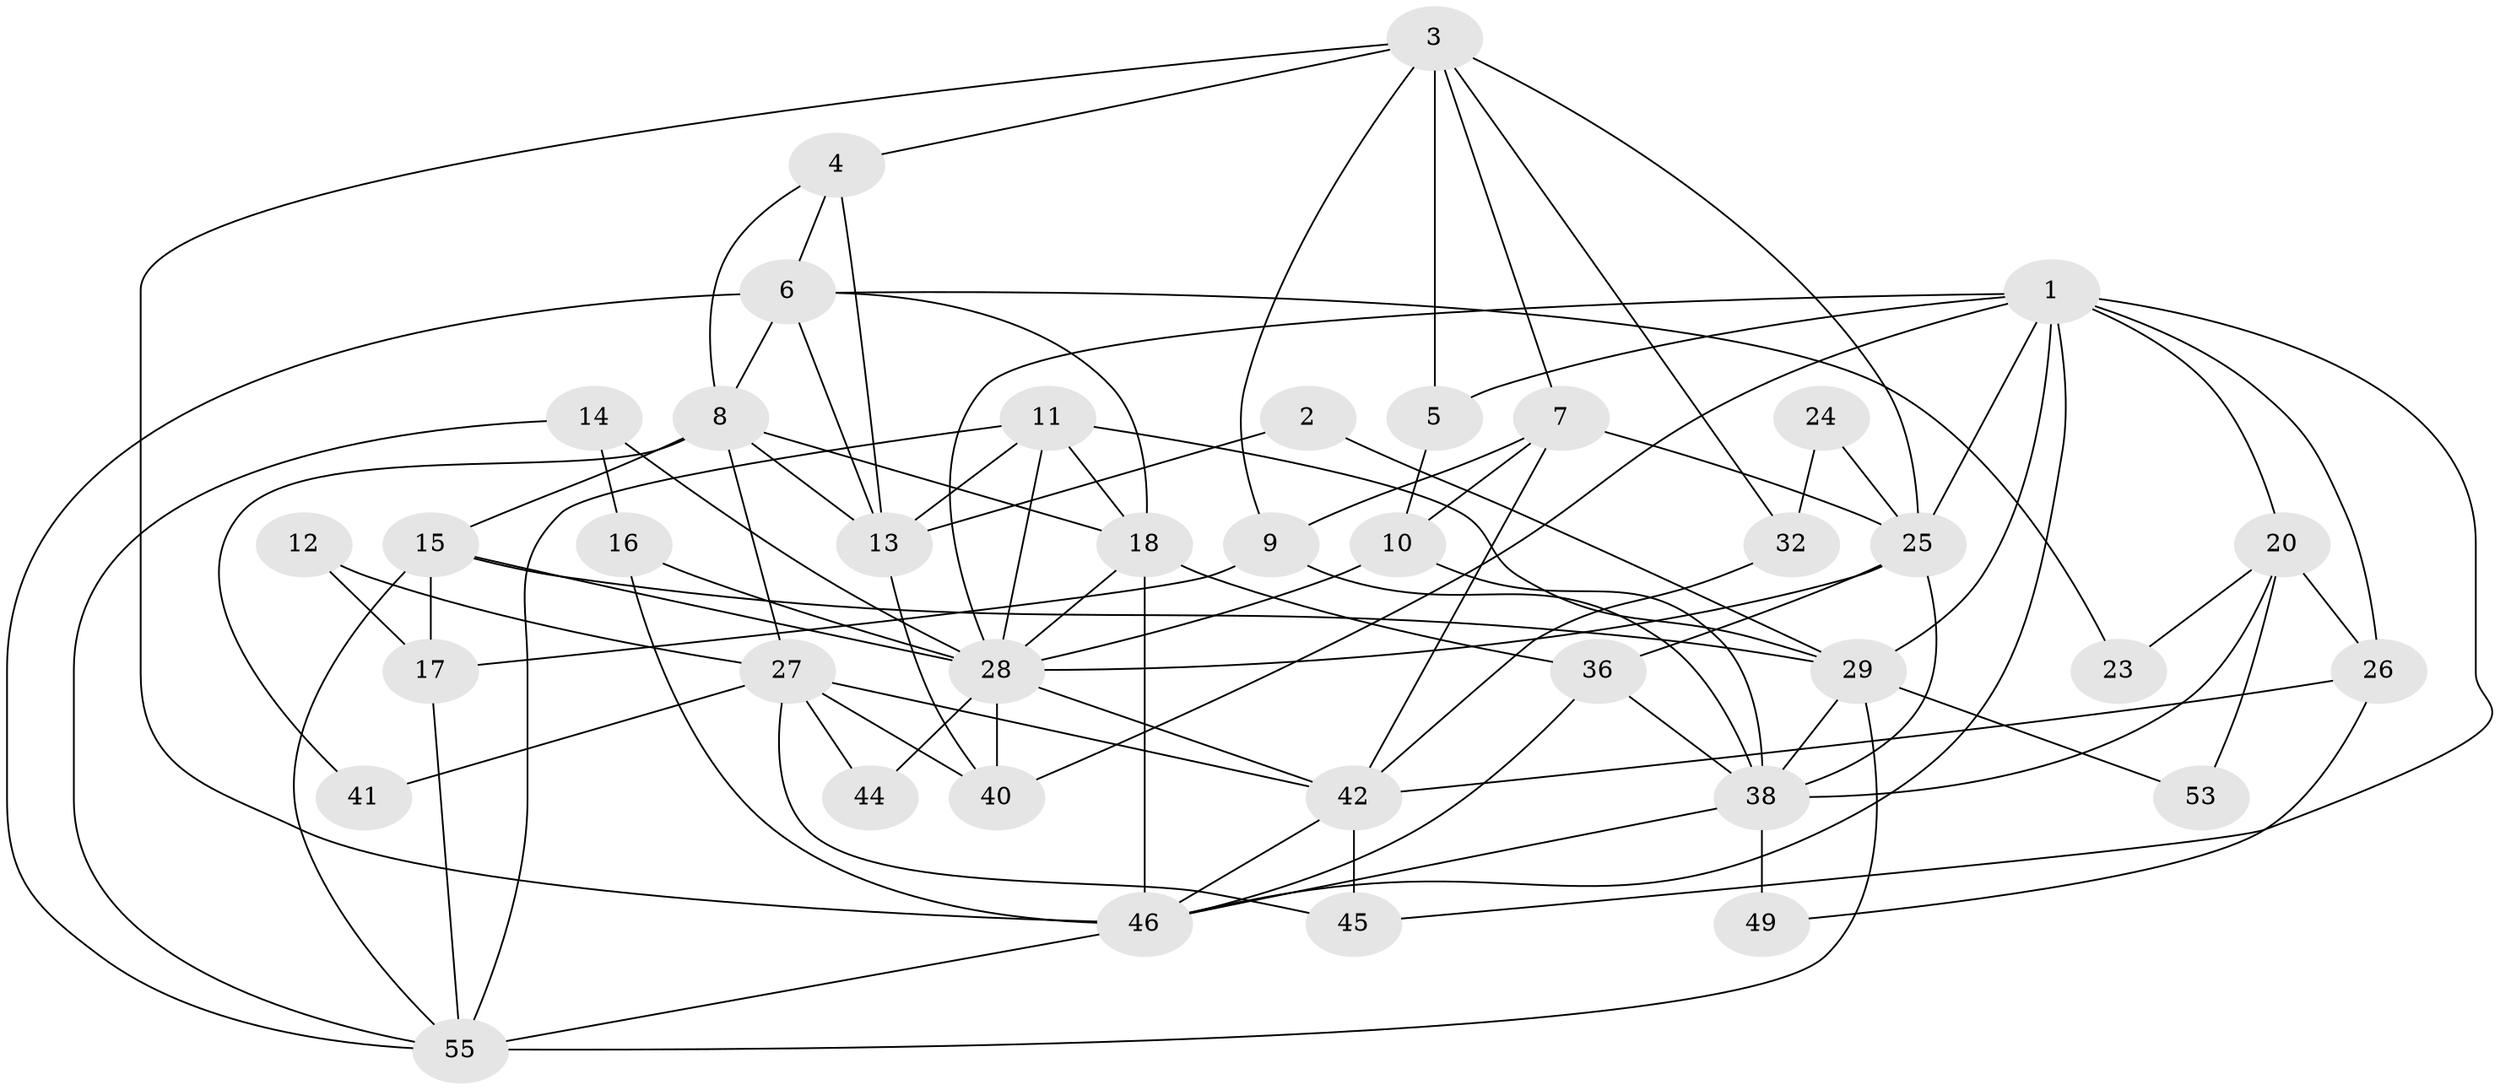 // Generated by graph-tools (version 1.1) at 2025/52/02/27/25 19:52:07]
// undirected, 38 vertices, 91 edges
graph export_dot {
graph [start="1"]
  node [color=gray90,style=filled];
  1 [super="+50"];
  2;
  3 [super="+37"];
  4;
  5;
  6;
  7;
  8 [super="+34"];
  9 [super="+48"];
  10 [super="+22"];
  11 [super="+54"];
  12;
  13 [super="+19"];
  14 [super="+47"];
  15 [super="+31"];
  16;
  17 [super="+21"];
  18 [super="+43"];
  20 [super="+35"];
  23;
  24;
  25 [super="+30"];
  26;
  27 [super="+52"];
  28 [super="+33"];
  29 [super="+51"];
  32;
  36;
  38 [super="+39"];
  40;
  41;
  42 [super="+57"];
  44;
  45;
  46 [super="+58"];
  49;
  53;
  55 [super="+56"];
  1 -- 29;
  1 -- 5;
  1 -- 26;
  1 -- 40;
  1 -- 25;
  1 -- 28;
  1 -- 45;
  1 -- 46;
  1 -- 20;
  2 -- 29;
  2 -- 13;
  3 -- 7;
  3 -- 5;
  3 -- 25;
  3 -- 9;
  3 -- 32;
  3 -- 4;
  3 -- 46;
  4 -- 6;
  4 -- 8;
  4 -- 13;
  5 -- 10;
  6 -- 13;
  6 -- 23;
  6 -- 55;
  6 -- 18;
  6 -- 8;
  7 -- 25;
  7 -- 9;
  7 -- 42;
  7 -- 10;
  8 -- 41;
  8 -- 18;
  8 -- 13;
  8 -- 27;
  8 -- 15;
  9 -- 38;
  9 -- 17;
  10 -- 28;
  10 -- 38;
  11 -- 18;
  11 -- 13 [weight=2];
  11 -- 55;
  11 -- 28;
  11 -- 29;
  12 -- 27;
  12 -- 17;
  13 -- 40;
  14 -- 28;
  14 -- 16;
  14 -- 55;
  15 -- 28 [weight=2];
  15 -- 17;
  15 -- 55;
  15 -- 29;
  16 -- 46;
  16 -- 28;
  17 -- 55;
  18 -- 46 [weight=2];
  18 -- 36;
  18 -- 28;
  20 -- 38;
  20 -- 26;
  20 -- 23;
  20 -- 53;
  24 -- 32;
  24 -- 25;
  25 -- 28;
  25 -- 36;
  25 -- 38;
  26 -- 42;
  26 -- 49;
  27 -- 40;
  27 -- 41;
  27 -- 44;
  27 -- 45;
  27 -- 42;
  28 -- 40 [weight=2];
  28 -- 44;
  28 -- 42;
  29 -- 53;
  29 -- 38;
  29 -- 55;
  32 -- 42;
  36 -- 38;
  36 -- 46;
  38 -- 49;
  38 -- 46;
  42 -- 45;
  42 -- 46;
  46 -- 55;
}

